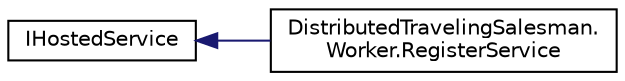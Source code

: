 digraph "Graphical Class Hierarchy"
{
 // INTERACTIVE_SVG=YES
 // LATEX_PDF_SIZE
  edge [fontname="Helvetica",fontsize="10",labelfontname="Helvetica",labelfontsize="10"];
  node [fontname="Helvetica",fontsize="10",shape=record];
  rankdir="LR";
  Node0 [label="IHostedService",height=0.2,width=0.4,color="black", fillcolor="white", style="filled",URL="$class_i_hosted_service.html",tooltip=" "];
  Node0 -> Node1 [dir="back",color="midnightblue",fontsize="10",style="solid",fontname="Helvetica"];
  Node1 [label="DistributedTravelingSalesman.\lWorker.RegisterService",height=0.2,width=0.4,color="black", fillcolor="white", style="filled",URL="$class_distributed_traveling_salesman_1_1_worker_1_1_register_service.html",tooltip=" "];
}
